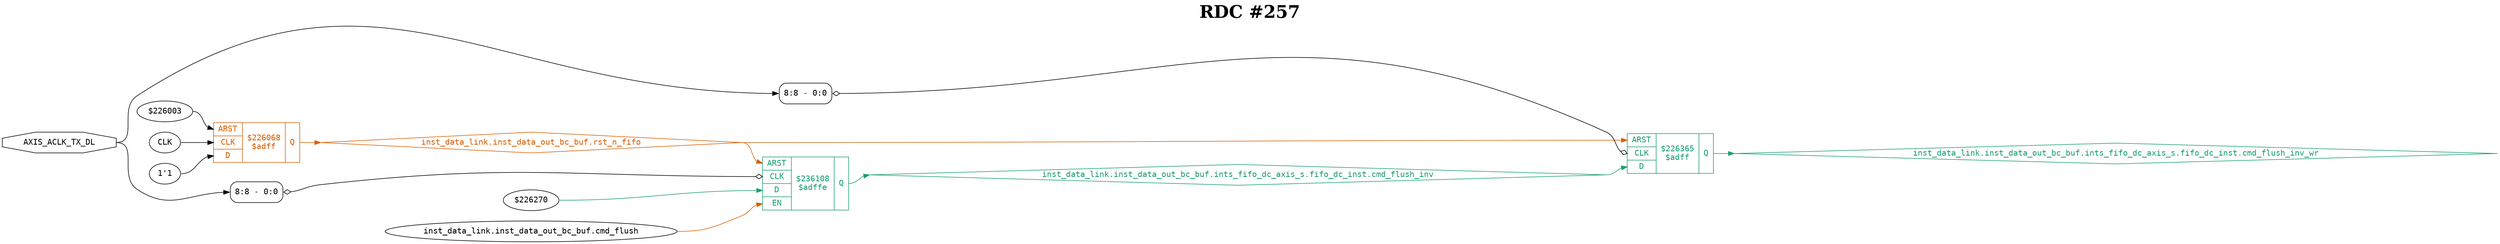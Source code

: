 digraph "spacefibre_light_top" {
label=<<b>RDC #257</b>>;
labelloc="t"
fontsize="30"
node ["fontname"="Courier"]
edge ["fontname"="Courier"]
rankdir="LR";
remincross=true;
n1 [ shape=octagon, label="AXIS_ACLK_TX_DL", color="black", fontcolor="black", href="/src/ip_spacefibre_light_top/spacefibre_light_top.vhd#58" ];
n2 [ shape=diamond, label="inst_data_link.inst_data_out_bc_buf.ints_fifo_dc_axis_s.fifo_dc_inst.cmd_flush_inv", colorscheme="dark28", color="1", fontcolor="1", href="/src/ip/fifo_dc/fifo_dc.vhd#112" ];
n3 [ shape=diamond, label="inst_data_link.inst_data_out_bc_buf.ints_fifo_dc_axis_s.fifo_dc_inst.cmd_flush_inv_wr", colorscheme="dark28", color="1", fontcolor="1", href="/src/ip/fifo_dc/fifo_dc.vhd#113" ];
n4 [ shape=diamond, label="inst_data_link.inst_data_out_bc_buf.rst_n_fifo", colorscheme="dark28", color="2", fontcolor="2", href="/src/module_data_link/data_out_bc_buf.vhd#118" ];
{ rank="source"; n1;}
{ rank="sink";}
v1 [ label="$226270" ];
v2 [ label="inst_data_link.inst_data_out_bc_buf.cmd_flush" ];
c10 [ shape=record, label="{{<p5> ARST|<p6> CLK|<p7> D|<p8> EN}|$236108\n$adffe|{<p9> Q}}", colorscheme="dark28", color="1", fontcolor="1" , href="/src/ip/fifo_dc/fifo_dc.vhd#440"  ];
x0 [ shape=record, style=rounded, label="<s0> 8:8 - 0:0 ", color="black", fontcolor="black" ];
x0:e -> c10:p6:w [arrowhead=odiamond, arrowtail=odiamond, dir=both, color="black", fontcolor="black", label=""];
v3 [ label="$226003" ];
v4 [ label="CLK" ];
v5 [ label="1'1" ];
c11 [ shape=record, label="{{<p5> ARST|<p6> CLK|<p7> D}|$226068\n$adff|{<p9> Q}}", colorscheme="dark28", color="2", fontcolor="2" , href="/src/module_data_link/data_out_bc_buf.vhd#172"  ];
c12 [ shape=record, label="{{<p5> ARST|<p6> CLK|<p7> D}|$226365\n$adff|{<p9> Q}}", colorscheme="dark28", color="1", fontcolor="1" , href="/src/ip/fifo_dc/fifo_dc.vhd#199"  ];
x6 [ shape=record, style=rounded, label="<s0> 8:8 - 0:0 ", color="black", fontcolor="black" ];
x6:e -> c12:p6:w [arrowhead=odiamond, arrowtail=odiamond, dir=both, color="black", fontcolor="black", label=""];
n1:e -> x0:s0:w [color="black", fontcolor="black", label=""];
n1:e -> x6:s0:w [color="black", fontcolor="black", label=""];
c10:p9:e -> n2:w [colorscheme="dark28", color="1", fontcolor="1", label=""];
n2:e -> c12:p7:w [colorscheme="dark28", color="1", fontcolor="1", label=""];
c12:p9:e -> n3:w [colorscheme="dark28", color="1", fontcolor="1", label=""];
c11:p9:e -> n4:w [colorscheme="dark28", color="2", fontcolor="2", label=""];
n4:e -> c10:p5:w [colorscheme="dark28", color="2", fontcolor="2", label=""];
n4:e -> c12:p5:w [colorscheme="dark28", color="2", fontcolor="2", label=""];
v1:e -> c10:p7:w [colorscheme="dark28", color="1", fontcolor="1", label=""];
v2:e -> c10:p8:w [colorscheme="dark28", color="2", fontcolor="2", label=""];
v3:e -> c11:p5:w [color="black", fontcolor="black", label=""];
v4:e -> c11:p6:w [color="black", fontcolor="black", label=""];
v5:e -> c11:p7:w [color="black", fontcolor="black", label=""];
}
